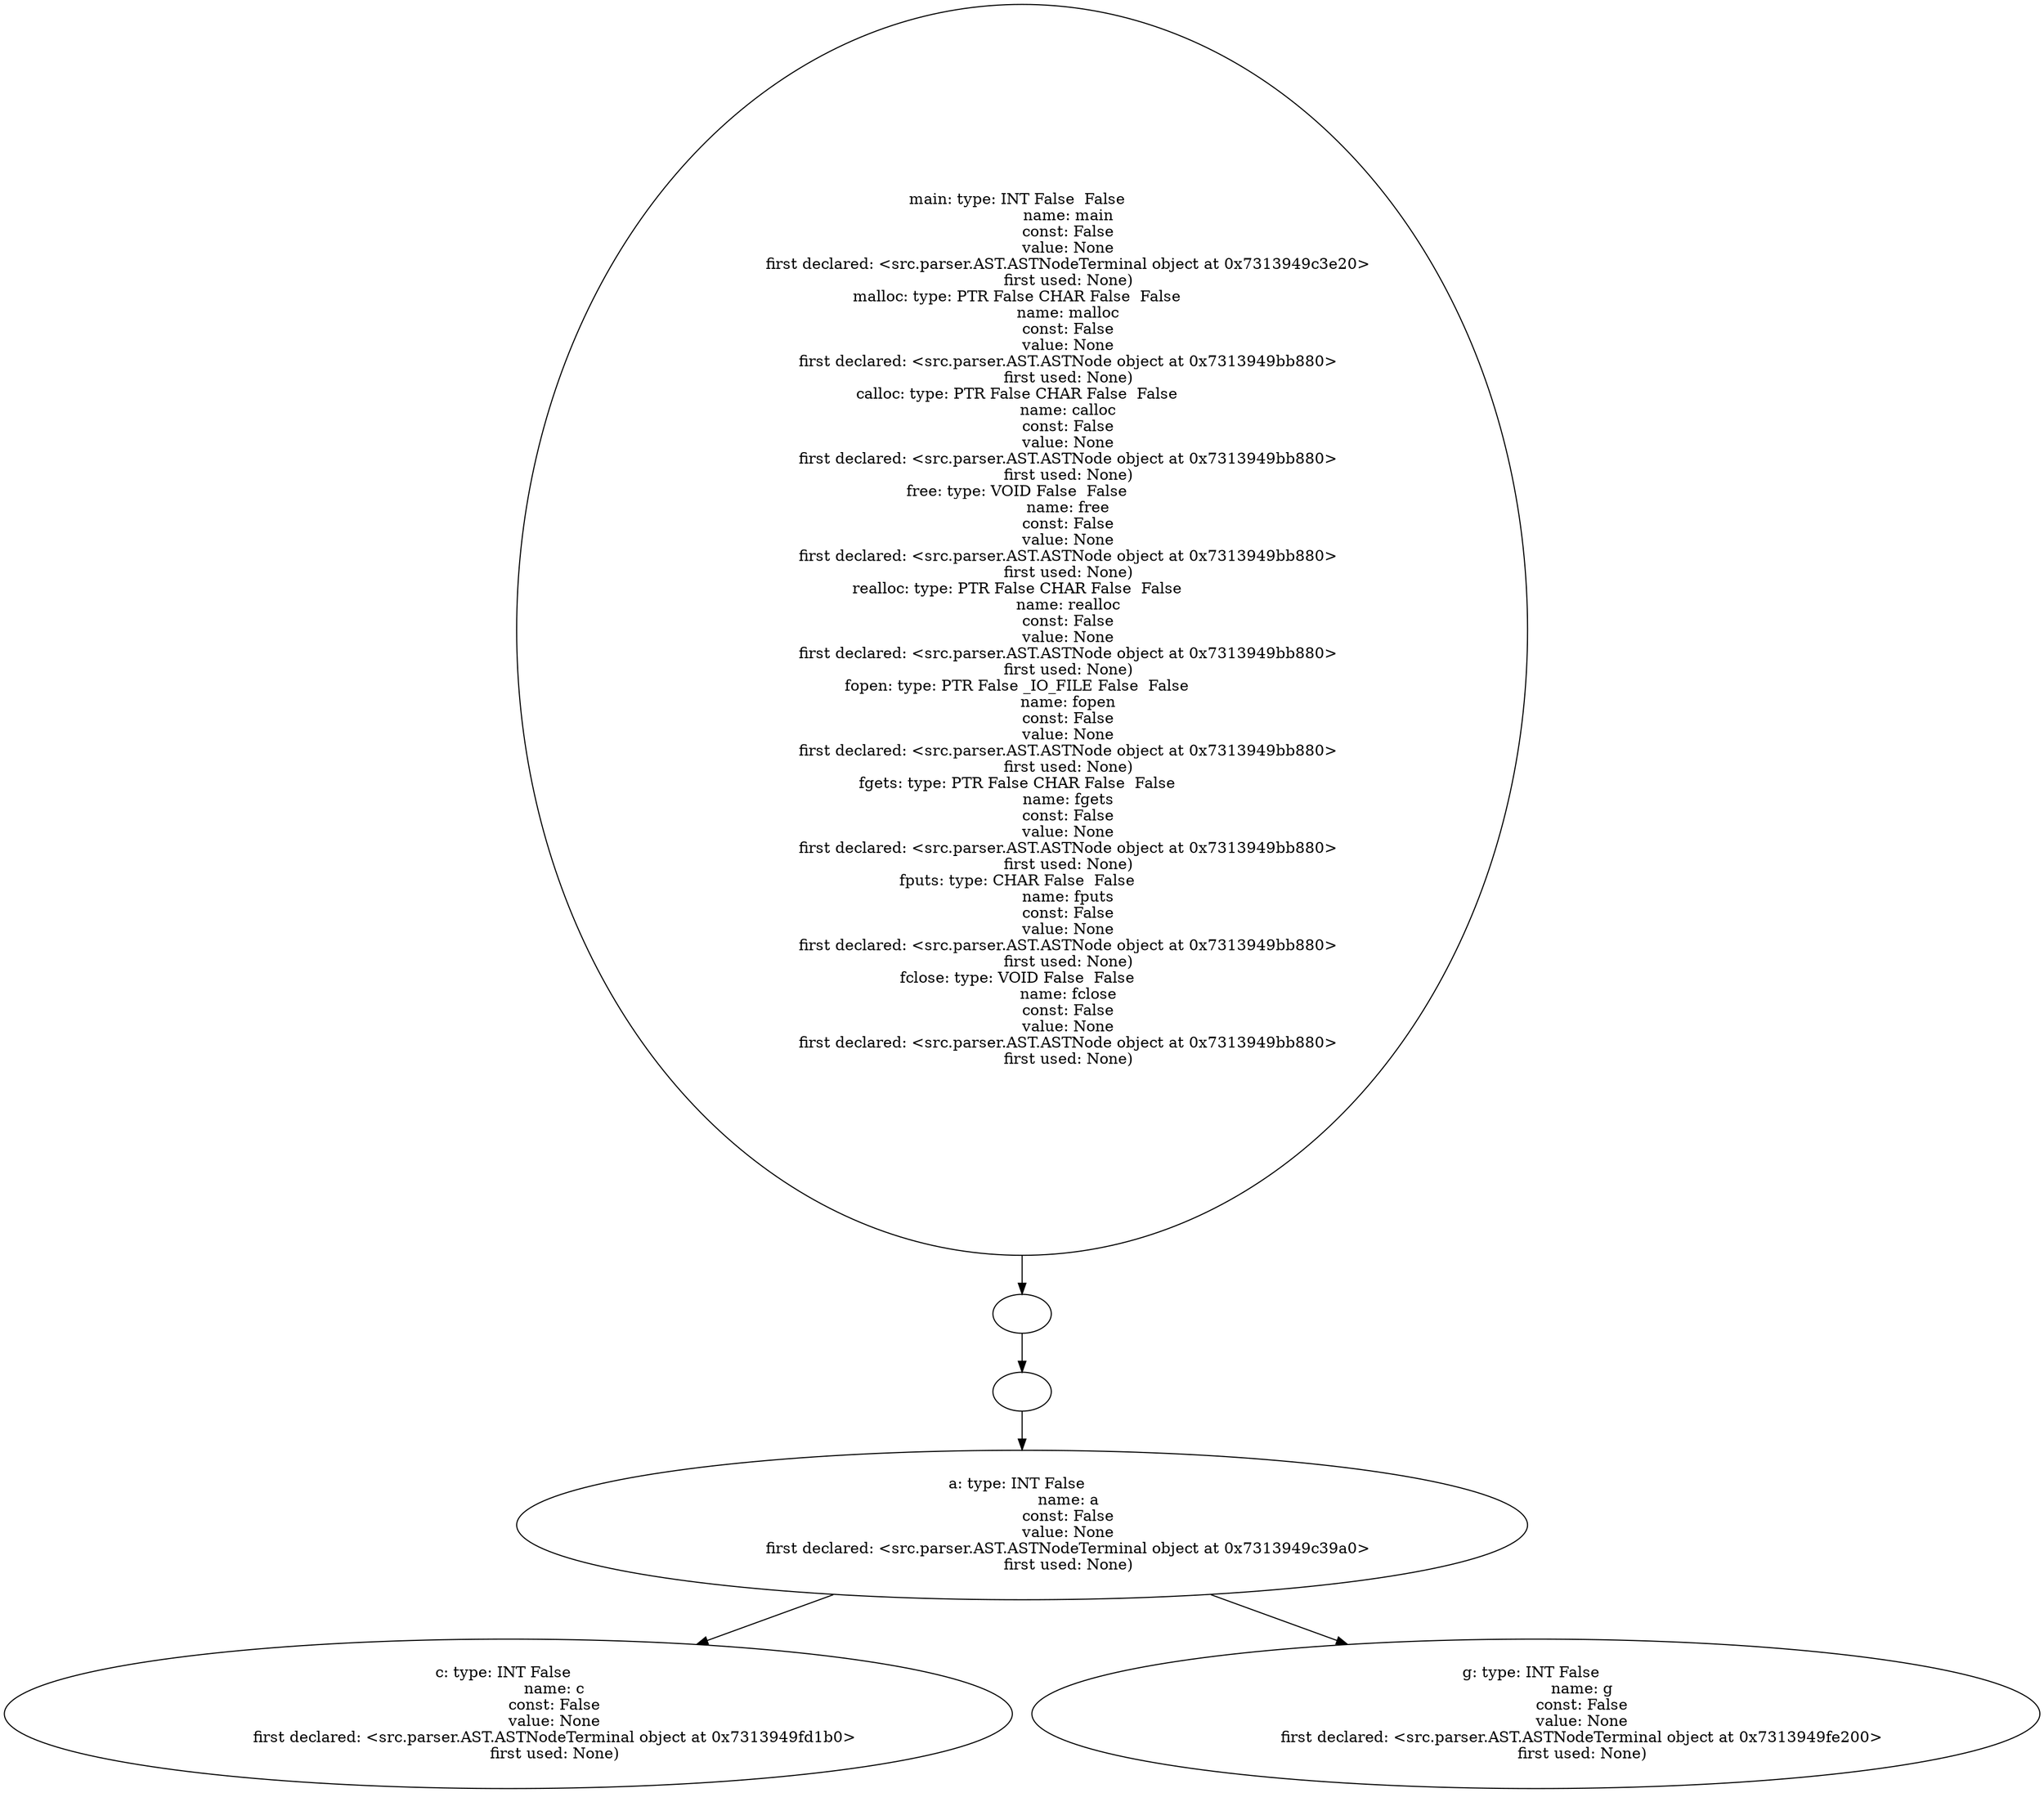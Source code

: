 digraph AST {
  "126527934840544" [label="main: type: INT False  False  
                   name: main
                   const: False
                   value: None
                   first declared: <src.parser.AST.ASTNodeTerminal object at 0x7313949c3e20>
                   first used: None)
malloc: type: PTR False CHAR False  False  
                   name: malloc
                   const: False
                   value: None
                   first declared: <src.parser.AST.ASTNode object at 0x7313949bb880>
                   first used: None)
calloc: type: PTR False CHAR False  False  
                   name: calloc
                   const: False
                   value: None
                   first declared: <src.parser.AST.ASTNode object at 0x7313949bb880>
                   first used: None)
free: type: VOID False  False  
                   name: free
                   const: False
                   value: None
                   first declared: <src.parser.AST.ASTNode object at 0x7313949bb880>
                   first used: None)
realloc: type: PTR False CHAR False  False  
                   name: realloc
                   const: False
                   value: None
                   first declared: <src.parser.AST.ASTNode object at 0x7313949bb880>
                   first used: None)
fopen: type: PTR False _IO_FILE False  False  
                   name: fopen
                   const: False
                   value: None
                   first declared: <src.parser.AST.ASTNode object at 0x7313949bb880>
                   first used: None)
fgets: type: PTR False CHAR False  False  
                   name: fgets
                   const: False
                   value: None
                   first declared: <src.parser.AST.ASTNode object at 0x7313949bb880>
                   first used: None)
fputs: type: CHAR False  False  
                   name: fputs
                   const: False
                   value: None
                   first declared: <src.parser.AST.ASTNode object at 0x7313949bb880>
                   first used: None)
fclose: type: VOID False  False  
                   name: fclose
                   const: False
                   value: None
                   first declared: <src.parser.AST.ASTNode object at 0x7313949bb880>
                   first used: None)"];
  "126527934840544" -> "126527934840784";
  "126527934840784" [label=""];
  "126527934840784" -> "126527934825184";
  "126527934825184" [label=""];
  "126527934825184" -> "126527934838960";
  "126527934838960" [label="a: type: INT False  
                   name: a
                   const: False
                   value: None
                   first declared: <src.parser.AST.ASTNodeTerminal object at 0x7313949c39a0>
                   first used: None)"];
  "126527934838960" -> "126527934838336";
  "126527934838960" -> "126527935081840";
  "126527934838336" [label="c: type: INT False  
                   name: c
                   const: False
                   value: None
                   first declared: <src.parser.AST.ASTNodeTerminal object at 0x7313949fd1b0>
                   first used: None)"];
  "126527935081840" [label="g: type: INT False  
                   name: g
                   const: False
                   value: None
                   first declared: <src.parser.AST.ASTNodeTerminal object at 0x7313949fe200>
                   first used: None)"];
}
